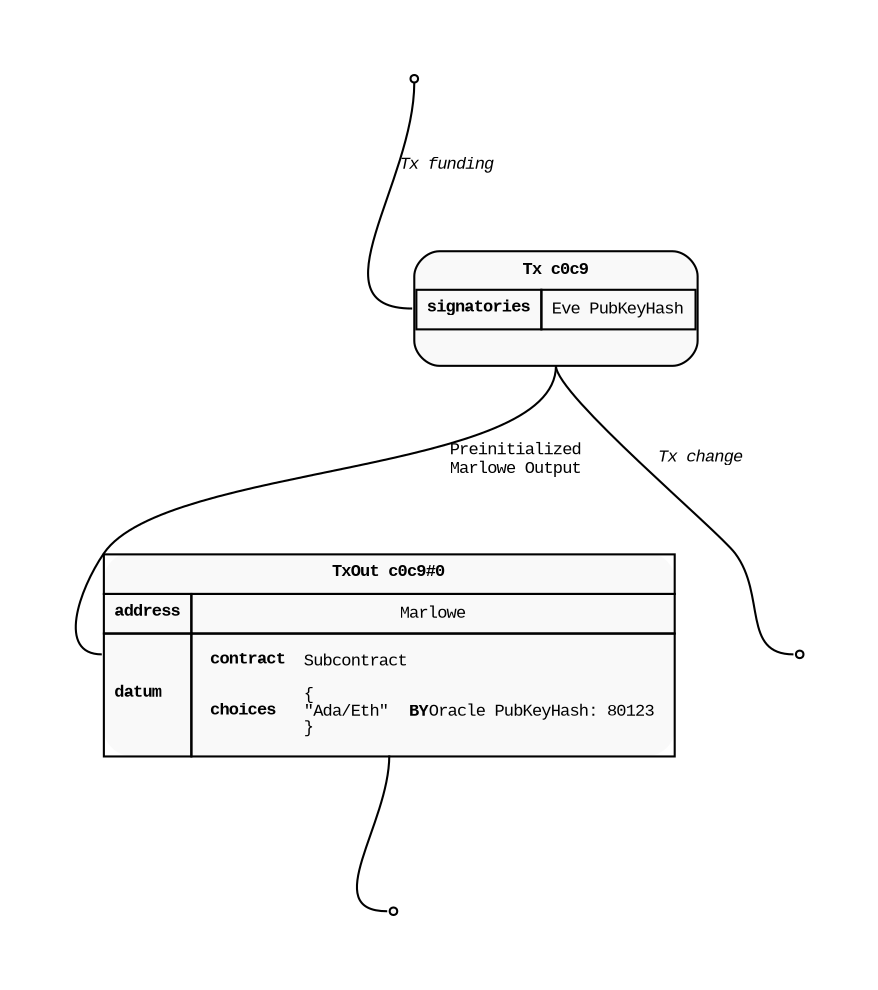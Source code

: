 digraph Marlowe_Choice_Fake {
  rankdir=TD;
  graph [pad="0.5", nodesep="0.8", ranksep="1"];
  node [shape=rect, style="filled,rounded", fillcolor="#f9f9f9", fontname="Courier New", fontsize="8pt"];
  edge [arrowhead=none, tailport="s", headport="w", color="#aaa", fontname="Courier New", fontsize="8pt"];

  FundingOutput [shape=point];

  Tx [label=<
    <TABLE CELLSPACING="0" CELLPADDING="4" BORDER="1" CELLBORDER="0" style="rounded" color="#aaa">
      <TR>
        <TD colspan="2" align="center"><b>Tx c0c9</b></TD>
      </TR>
      <TR>
        <TD CELLPADDING="0">
          <TABLE CELLSPACING="0" CELLPADDING="4" BORDER="0" CELLBORDER="0">
            <TR>
              <TD border="1" align="center"><b>signatories</b></TD>
              <TD border="1" align="left">Eve PubKeyHash</TD>
            </TR>
            <TR>
              <TD collspan="2" align="center"> </TD>
            </TR>
          </TABLE>
        </TD>
      </TR>
    </TABLE>
  > color="#aaa" shape="plain"];

  FundingOutput -> Tx [label=<<i>Tx funding</i>>];

  MarloweOutput [label=<
    <TABLE CELLSPACING="0" CELLPADDING="4" BORDER="0" CELLBORDER="1" style="rounded" color="#aaa">
      <TR>
        <TD colspan="2" align="center"><b>TxOut c0c9#0</b></TD>
      </TR>
      <TR>
        <TD align="left"><b>address</b></TD>
        <TD>Marlowe</TD>
      </TR>
      <TR>
        <TD align="left"><b>datum</b></TD>
        <TD align="left" balign="left">
          <TABLE CELLSPACING="0" CELLPADDING="4" BORDER="0" CELLBORDER="0" style="rounded" color="#aaa">
            <TR>
              <TD align="left"><b>contract</b></TD>
              <TD align="left" balign="left">Subcontract</TD>
            </TR>
            <TR>
              <TD align="left"><b>choices</b></TD>
              <TD align="left" balign="left">{<br />"Ada/Eth" <b> BY</b>Oracle PubKeyHash: 80123<br/>}</TD>
            </TR>
          </TABLE>
        </TD>
      </TR>
      </TABLE>
  > shape="plain" border="1" color="#000"]

  Tx -> MarloweOutput [label=<Preinitialized<br/>Marlowe Output>];

  MarloweResultingThreadPoint [shape=point];
  MarloweOutput -> MarloweResultingThreadPoint;

  change [shape=point];
  Tx -> change [label=<<i>Tx change</i>>];
}


// digraph Marlowe_Choice_Fake {
//   rankdir=TD;
//   graph [pad="0.5", nodesep="0.8", ranksep="1"];
//   node [shape="plain", style="filled", fillcolor="#e8e8e8", fontname="Courier New", fontsize="10pt"];
//   edge [arrowhead=none, tailport="s", headport="w", color="#e8e8e8", penwidth="2", fontname="Courier New", fontsize="10pt"];
// 
//   Tx [label=<
//     <TABLE CELLSPACING="0" CELLPADDING="4" BORDER="0" CELLBORDER="0" style="rounded" color="#fff">
//       <TR>
//         <TD colspan="2" align="center"><b>Tx 0302</b></TD>
//       </TR>
//       <TR>
//         <TD CELLPADDING="0">
//           <TABLE CELLSPACING="0" CELLPADDING="4" BORDER="0" CELLBORDER="0">
//             <TR>
//               <TD border="1" align="center"><b>signatories</b></TD>
//               <TD border="1" align="left">Eve PubKeyHash</TD>
//             </TR>
//             <TR>
//               <TD collspan="2" align="center"> </TD>
//             </TR>
//           </TABLE>
//         </TD>
//       </TR>
//     </TABLE>
//   >];
// 
//   funding [shape=point];
// 
//   funding -> Tx [label=<Eve 5 ADA <br/><i>Tx funding</i>>];
// 
// 
//   info_out2 [label=<
//     <TABLE CELLSPACING="0" CELLPADDING="4" BORDER="0" CELLBORDER="1" style="rounded" color="#fff">
//       <TR>
//         <TD colspan="2" align="center"><b>TxOut 119a#0</b></TD>
//       </TR>
//       <TR>
//         <TD align="left"><b>address</b></TD>
//         <TD>Marlowe Validator</TD>
//       </TR>
//       <TR>
//         <TD align="left"><b>datum</b></TD>
//         <TD align="left" balign="left" fontsize="10pt">
//           <TABLE CELLSPACING="0" CELLPADDING="4" BORDER="0" CELLBORDER="0" style="rounded" color="#fff">
//             <TR>
//               <TD align="left"><b>contract</b></TD>
//               <TD align="left" balign="left">Subcontract</TD>
//             </TR>
//             <TR>
//               <TD align="left"><b>choices</b></TD>
//               <TD>"Ada/Eth" <b> BY</b>Oracle PubKeyHash = 1</TD>
//             </TR>
//           </TABLE>
//         </TD>
//       </TR>
//       </TABLE>
//   > style="rounded, filled" fillcolor="#e8e8e8"];
// 
//   out2 [shape=point];
// 
//   Tx -> info_out2 [label=<
//     Marlowe Output
//   >];
// 
//   info_out2 -> out2;
// 
//   change [shape=point];
//   Tx -> change [label=<Eve 4 ADA<br/><i>Tx change</i>>];
// 
// }
// 

